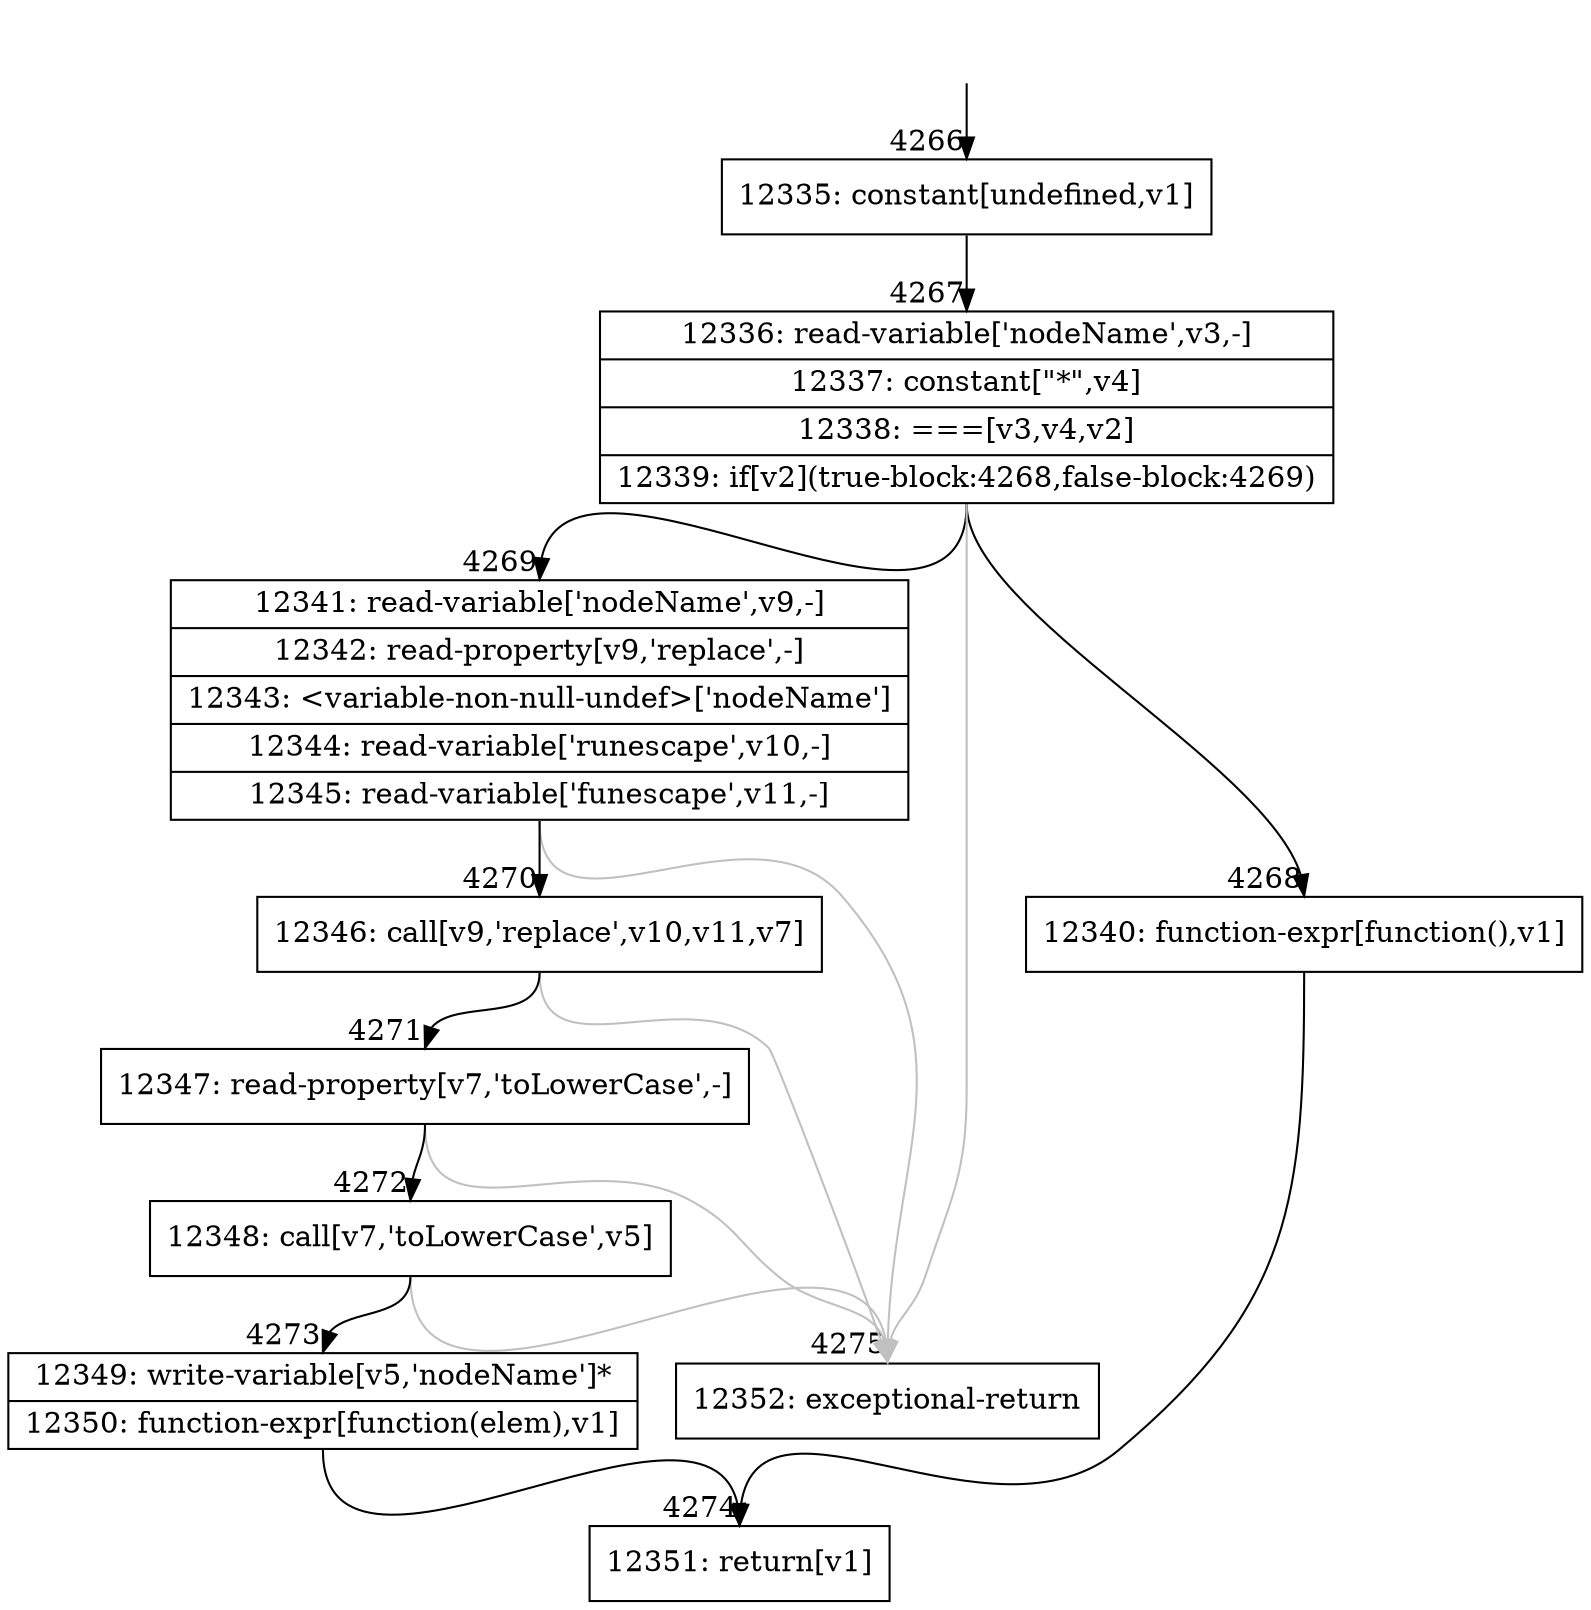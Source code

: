 digraph {
rankdir="TD"
BB_entry276[shape=none,label=""];
BB_entry276 -> BB4266 [tailport=s, headport=n, headlabel="    4266"]
BB4266 [shape=record label="{12335: constant[undefined,v1]}" ] 
BB4266 -> BB4267 [tailport=s, headport=n, headlabel="      4267"]
BB4267 [shape=record label="{12336: read-variable['nodeName',v3,-]|12337: constant[\"*\",v4]|12338: ===[v3,v4,v2]|12339: if[v2](true-block:4268,false-block:4269)}" ] 
BB4267 -> BB4268 [tailport=s, headport=n, headlabel="      4268"]
BB4267 -> BB4269 [tailport=s, headport=n, headlabel="      4269"]
BB4267 -> BB4275 [tailport=s, headport=n, color=gray, headlabel="      4275"]
BB4268 [shape=record label="{12340: function-expr[function(),v1]}" ] 
BB4268 -> BB4274 [tailport=s, headport=n, headlabel="      4274"]
BB4269 [shape=record label="{12341: read-variable['nodeName',v9,-]|12342: read-property[v9,'replace',-]|12343: \<variable-non-null-undef\>['nodeName']|12344: read-variable['runescape',v10,-]|12345: read-variable['funescape',v11,-]}" ] 
BB4269 -> BB4270 [tailport=s, headport=n, headlabel="      4270"]
BB4269 -> BB4275 [tailport=s, headport=n, color=gray]
BB4270 [shape=record label="{12346: call[v9,'replace',v10,v11,v7]}" ] 
BB4270 -> BB4271 [tailport=s, headport=n, headlabel="      4271"]
BB4270 -> BB4275 [tailport=s, headport=n, color=gray]
BB4271 [shape=record label="{12347: read-property[v7,'toLowerCase',-]}" ] 
BB4271 -> BB4272 [tailport=s, headport=n, headlabel="      4272"]
BB4271 -> BB4275 [tailport=s, headport=n, color=gray]
BB4272 [shape=record label="{12348: call[v7,'toLowerCase',v5]}" ] 
BB4272 -> BB4273 [tailport=s, headport=n, headlabel="      4273"]
BB4272 -> BB4275 [tailport=s, headport=n, color=gray]
BB4273 [shape=record label="{12349: write-variable[v5,'nodeName']*|12350: function-expr[function(elem),v1]}" ] 
BB4273 -> BB4274 [tailport=s, headport=n]
BB4274 [shape=record label="{12351: return[v1]}" ] 
BB4275 [shape=record label="{12352: exceptional-return}" ] 
}
